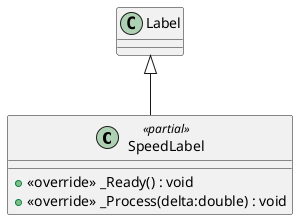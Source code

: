 @startuml
class SpeedLabel <<partial>> {
    + <<override>> _Ready() : void
    + <<override>> _Process(delta:double) : void
}
Label <|-- SpeedLabel
@enduml
